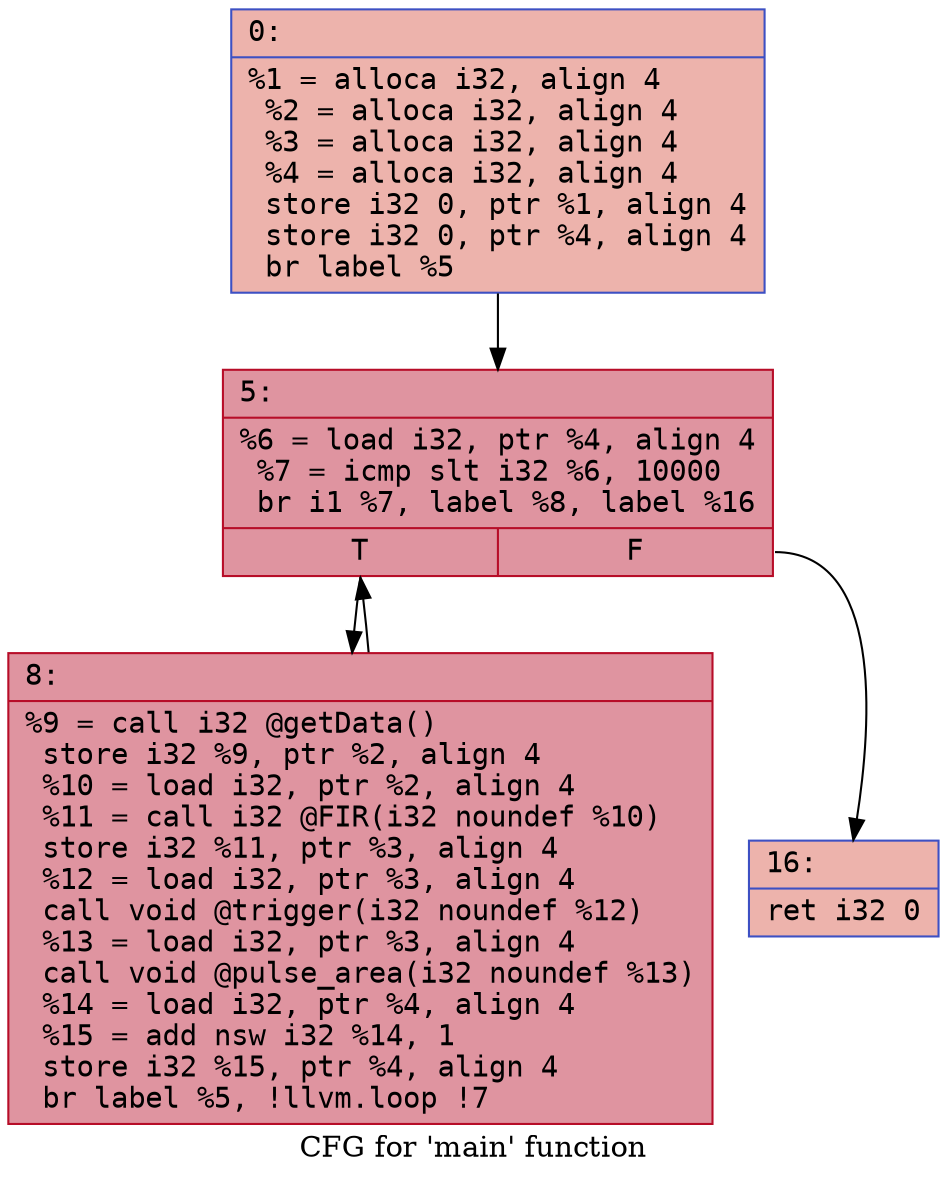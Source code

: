 digraph "CFG for 'main' function" {
	label="CFG for 'main' function";

	Node0x56466dac2890 [shape=record,color="#3d50c3ff", style=filled, fillcolor="#d6524470" fontname="Courier",label="{0:\l|  %1 = alloca i32, align 4\l  %2 = alloca i32, align 4\l  %3 = alloca i32, align 4\l  %4 = alloca i32, align 4\l  store i32 0, ptr %1, align 4\l  store i32 0, ptr %4, align 4\l  br label %5\l}"];
	Node0x56466dac2890 -> Node0x56466dac2c30[tooltip="0 -> 5\nProbability 100.00%" ];
	Node0x56466dac2c30 [shape=record,color="#b70d28ff", style=filled, fillcolor="#b70d2870" fontname="Courier",label="{5:\l|  %6 = load i32, ptr %4, align 4\l  %7 = icmp slt i32 %6, 10000\l  br i1 %7, label %8, label %16\l|{<s0>T|<s1>F}}"];
	Node0x56466dac2c30:s0 -> Node0x56466dac2e10[tooltip="5 -> 8\nProbability 96.88%" ];
	Node0x56466dac2c30:s1 -> Node0x56466dac2e70[tooltip="5 -> 16\nProbability 3.12%" ];
	Node0x56466dac2e10 [shape=record,color="#b70d28ff", style=filled, fillcolor="#b70d2870" fontname="Courier",label="{8:\l|  %9 = call i32 @getData()\l  store i32 %9, ptr %2, align 4\l  %10 = load i32, ptr %2, align 4\l  %11 = call i32 @FIR(i32 noundef %10)\l  store i32 %11, ptr %3, align 4\l  %12 = load i32, ptr %3, align 4\l  call void @trigger(i32 noundef %12)\l  %13 = load i32, ptr %3, align 4\l  call void @pulse_area(i32 noundef %13)\l  %14 = load i32, ptr %4, align 4\l  %15 = add nsw i32 %14, 1\l  store i32 %15, ptr %4, align 4\l  br label %5, !llvm.loop !7\l}"];
	Node0x56466dac2e10 -> Node0x56466dac2c30[tooltip="8 -> 5\nProbability 100.00%" ];
	Node0x56466dac2e70 [shape=record,color="#3d50c3ff", style=filled, fillcolor="#d6524470" fontname="Courier",label="{16:\l|  ret i32 0\l}"];
}
